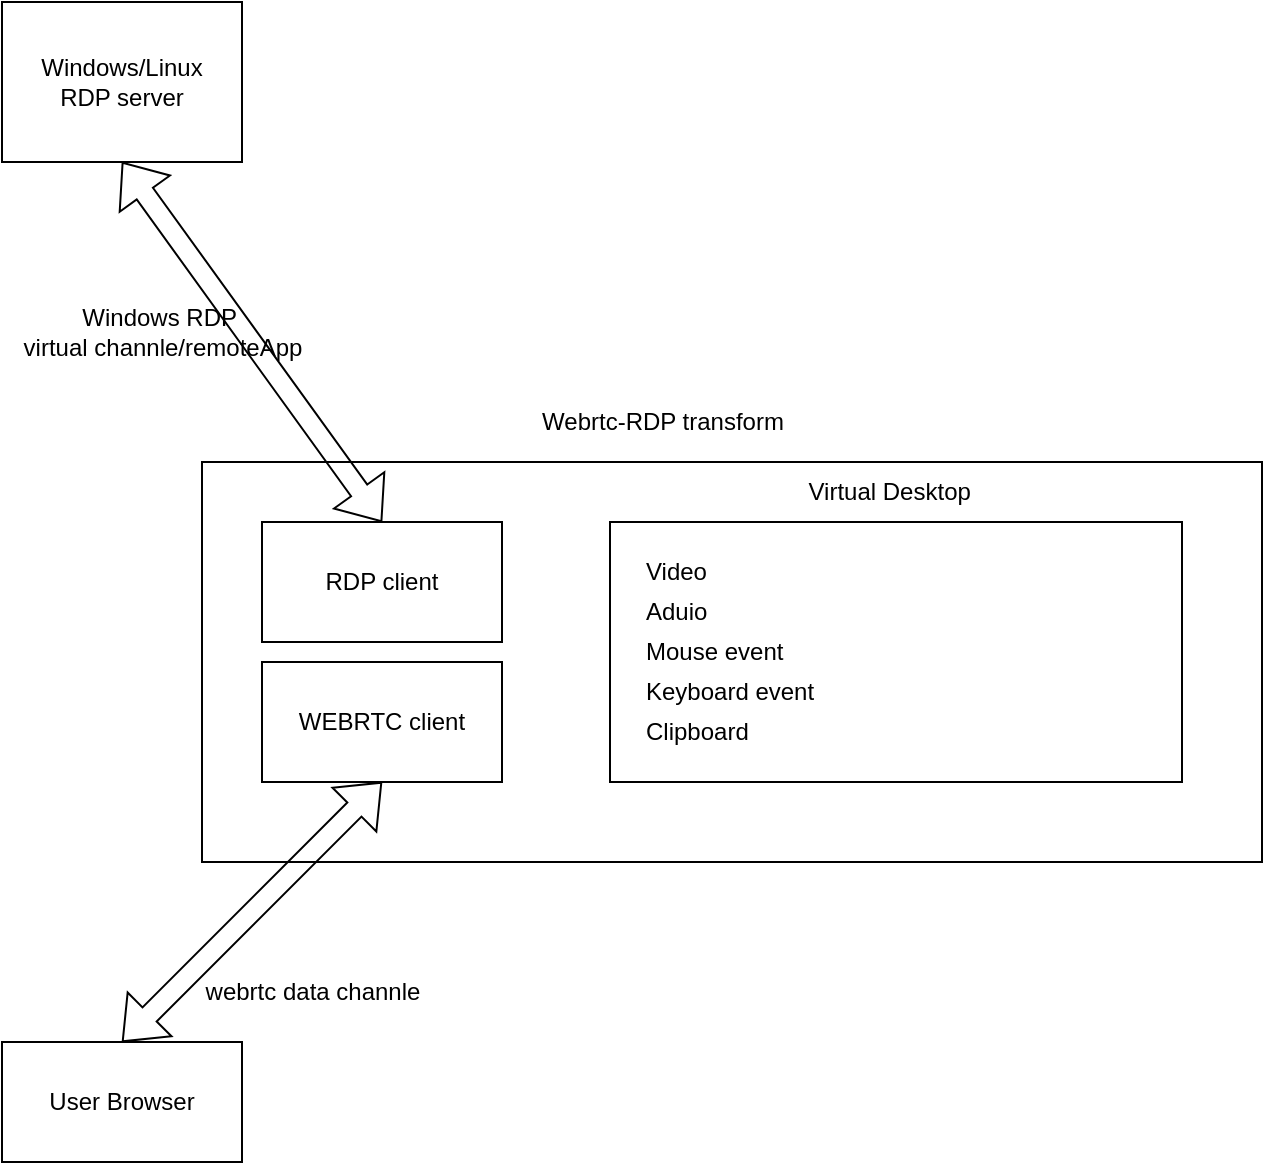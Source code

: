 <mxfile version="20.4.1" type="github">
  <diagram id="aEiX47ABnp4WQeNfyszu" name="第 1 页">
    <mxGraphModel dx="1065" dy="647" grid="1" gridSize="10" guides="1" tooltips="1" connect="1" arrows="1" fold="1" page="1" pageScale="1" pageWidth="827" pageHeight="1169" math="0" shadow="0">
      <root>
        <mxCell id="0" />
        <mxCell id="1" parent="0" />
        <mxCell id="q9mfkoHDo8fpLs3BQI12-1" value="Windows/Linux&lt;br&gt;RDP server" style="rounded=0;whiteSpace=wrap;html=1;" vertex="1" parent="1">
          <mxGeometry x="110" y="50" width="120" height="80" as="geometry" />
        </mxCell>
        <mxCell id="q9mfkoHDo8fpLs3BQI12-2" value="" style="shape=flexArrow;endArrow=classic;startArrow=classic;html=1;rounded=0;entryX=0.5;entryY=1;entryDx=0;entryDy=0;exitX=0.5;exitY=0;exitDx=0;exitDy=0;" edge="1" parent="1" source="q9mfkoHDo8fpLs3BQI12-6" target="q9mfkoHDo8fpLs3BQI12-1">
          <mxGeometry width="100" height="100" relative="1" as="geometry">
            <mxPoint x="520" y="260" as="sourcePoint" />
            <mxPoint x="620" y="160" as="targetPoint" />
          </mxGeometry>
        </mxCell>
        <mxCell id="q9mfkoHDo8fpLs3BQI12-4" value="" style="rounded=0;whiteSpace=wrap;html=1;fillColor=none;" vertex="1" parent="1">
          <mxGeometry x="210" y="280" width="530" height="200" as="geometry" />
        </mxCell>
        <mxCell id="q9mfkoHDo8fpLs3BQI12-5" value="Webrtc-RDP transform" style="text;html=1;align=center;verticalAlign=middle;resizable=0;points=[];autosize=1;strokeColor=none;fillColor=none;" vertex="1" parent="1">
          <mxGeometry x="370" y="245" width="140" height="30" as="geometry" />
        </mxCell>
        <mxCell id="q9mfkoHDo8fpLs3BQI12-6" value="RDP client" style="rounded=0;whiteSpace=wrap;html=1;fillColor=none;" vertex="1" parent="1">
          <mxGeometry x="240" y="310" width="120" height="60" as="geometry" />
        </mxCell>
        <mxCell id="q9mfkoHDo8fpLs3BQI12-7" value="" style="rounded=0;whiteSpace=wrap;html=1;fillColor=none;" vertex="1" parent="1">
          <mxGeometry x="414" y="310" width="286" height="130" as="geometry" />
        </mxCell>
        <mxCell id="q9mfkoHDo8fpLs3BQI12-9" value="&lt;span style=&quot;text-align: start;&quot;&gt;Virtual&amp;nbsp;&lt;/span&gt;&lt;span style=&quot;background-color: initial; text-align: start;&quot;&gt;Desktop&amp;nbsp;&lt;/span&gt;&lt;span style=&quot;text-align: start;&quot;&gt;&lt;br&gt;&lt;/span&gt;" style="text;html=1;align=center;verticalAlign=middle;resizable=0;points=[];autosize=1;strokeColor=none;fillColor=none;" vertex="1" parent="1">
          <mxGeometry x="500" y="280" width="110" height="30" as="geometry" />
        </mxCell>
        <mxCell id="q9mfkoHDo8fpLs3BQI12-10" value="Video" style="text;html=1;align=left;verticalAlign=middle;resizable=0;points=[];autosize=1;strokeColor=none;fillColor=none;" vertex="1" parent="1">
          <mxGeometry x="430" y="320" width="50" height="30" as="geometry" />
        </mxCell>
        <mxCell id="q9mfkoHDo8fpLs3BQI12-11" value="Aduio" style="text;html=1;align=left;verticalAlign=middle;resizable=0;points=[];autosize=1;strokeColor=none;fillColor=none;" vertex="1" parent="1">
          <mxGeometry x="430" y="340" width="50" height="30" as="geometry" />
        </mxCell>
        <mxCell id="q9mfkoHDo8fpLs3BQI12-12" value="Mouse event" style="text;html=1;align=left;verticalAlign=middle;resizable=0;points=[];autosize=1;strokeColor=none;fillColor=none;" vertex="1" parent="1">
          <mxGeometry x="430" y="360" width="90" height="30" as="geometry" />
        </mxCell>
        <mxCell id="q9mfkoHDo8fpLs3BQI12-13" value="Keyboard event" style="text;html=1;align=left;verticalAlign=middle;resizable=0;points=[];autosize=1;strokeColor=none;fillColor=none;" vertex="1" parent="1">
          <mxGeometry x="430" y="380" width="110" height="30" as="geometry" />
        </mxCell>
        <mxCell id="q9mfkoHDo8fpLs3BQI12-14" value="WEBRTC client" style="rounded=0;whiteSpace=wrap;html=1;fillColor=none;" vertex="1" parent="1">
          <mxGeometry x="240" y="380" width="120" height="60" as="geometry" />
        </mxCell>
        <mxCell id="q9mfkoHDo8fpLs3BQI12-15" value="User Browser" style="rounded=0;whiteSpace=wrap;html=1;fillColor=none;" vertex="1" parent="1">
          <mxGeometry x="110" y="570" width="120" height="60" as="geometry" />
        </mxCell>
        <mxCell id="q9mfkoHDo8fpLs3BQI12-16" value="" style="shape=flexArrow;endArrow=classic;startArrow=classic;html=1;rounded=0;entryX=0.5;entryY=1;entryDx=0;entryDy=0;exitX=0.5;exitY=0;exitDx=0;exitDy=0;" edge="1" parent="1" source="q9mfkoHDo8fpLs3BQI12-15" target="q9mfkoHDo8fpLs3BQI12-14">
          <mxGeometry width="100" height="100" relative="1" as="geometry">
            <mxPoint x="200" y="590" as="sourcePoint" />
            <mxPoint x="300" y="490" as="targetPoint" />
          </mxGeometry>
        </mxCell>
        <mxCell id="q9mfkoHDo8fpLs3BQI12-17" value="Clipboard" style="text;html=1;align=left;verticalAlign=middle;resizable=0;points=[];autosize=1;strokeColor=none;fillColor=none;" vertex="1" parent="1">
          <mxGeometry x="430" y="400" width="70" height="30" as="geometry" />
        </mxCell>
        <mxCell id="q9mfkoHDo8fpLs3BQI12-18" value="Windows RDP&amp;nbsp;&lt;br&gt;virtual channle/remoteApp" style="text;html=1;align=center;verticalAlign=middle;resizable=0;points=[];autosize=1;strokeColor=none;fillColor=none;" vertex="1" parent="1">
          <mxGeometry x="110" y="195" width="160" height="40" as="geometry" />
        </mxCell>
        <mxCell id="q9mfkoHDo8fpLs3BQI12-19" value="webrtc data channle" style="text;html=1;align=center;verticalAlign=middle;resizable=0;points=[];autosize=1;strokeColor=none;fillColor=none;" vertex="1" parent="1">
          <mxGeometry x="200" y="530" width="130" height="30" as="geometry" />
        </mxCell>
      </root>
    </mxGraphModel>
  </diagram>
</mxfile>
